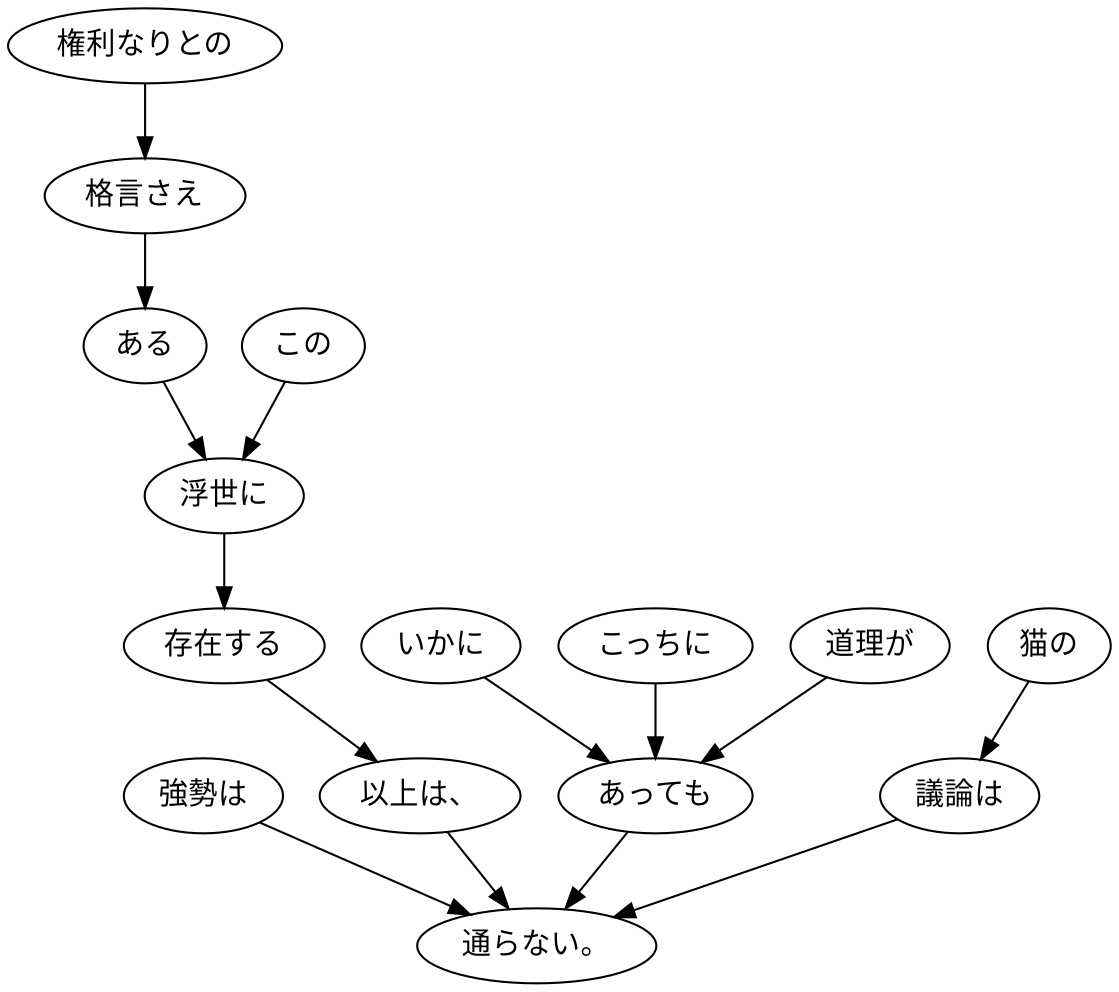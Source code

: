digraph graph2069 {
	node0 [label="強勢は"];
	node1 [label="権利なりとの"];
	node2 [label="格言さえ"];
	node3 [label="ある"];
	node4 [label="この"];
	node5 [label="浮世に"];
	node6 [label="存在する"];
	node7 [label="以上は、"];
	node8 [label="いかに"];
	node9 [label="こっちに"];
	node10 [label="道理が"];
	node11 [label="あっても"];
	node12 [label="猫の"];
	node13 [label="議論は"];
	node14 [label="通らない。"];
	node0 -> node14;
	node1 -> node2;
	node2 -> node3;
	node3 -> node5;
	node4 -> node5;
	node5 -> node6;
	node6 -> node7;
	node7 -> node14;
	node8 -> node11;
	node9 -> node11;
	node10 -> node11;
	node11 -> node14;
	node12 -> node13;
	node13 -> node14;
}
